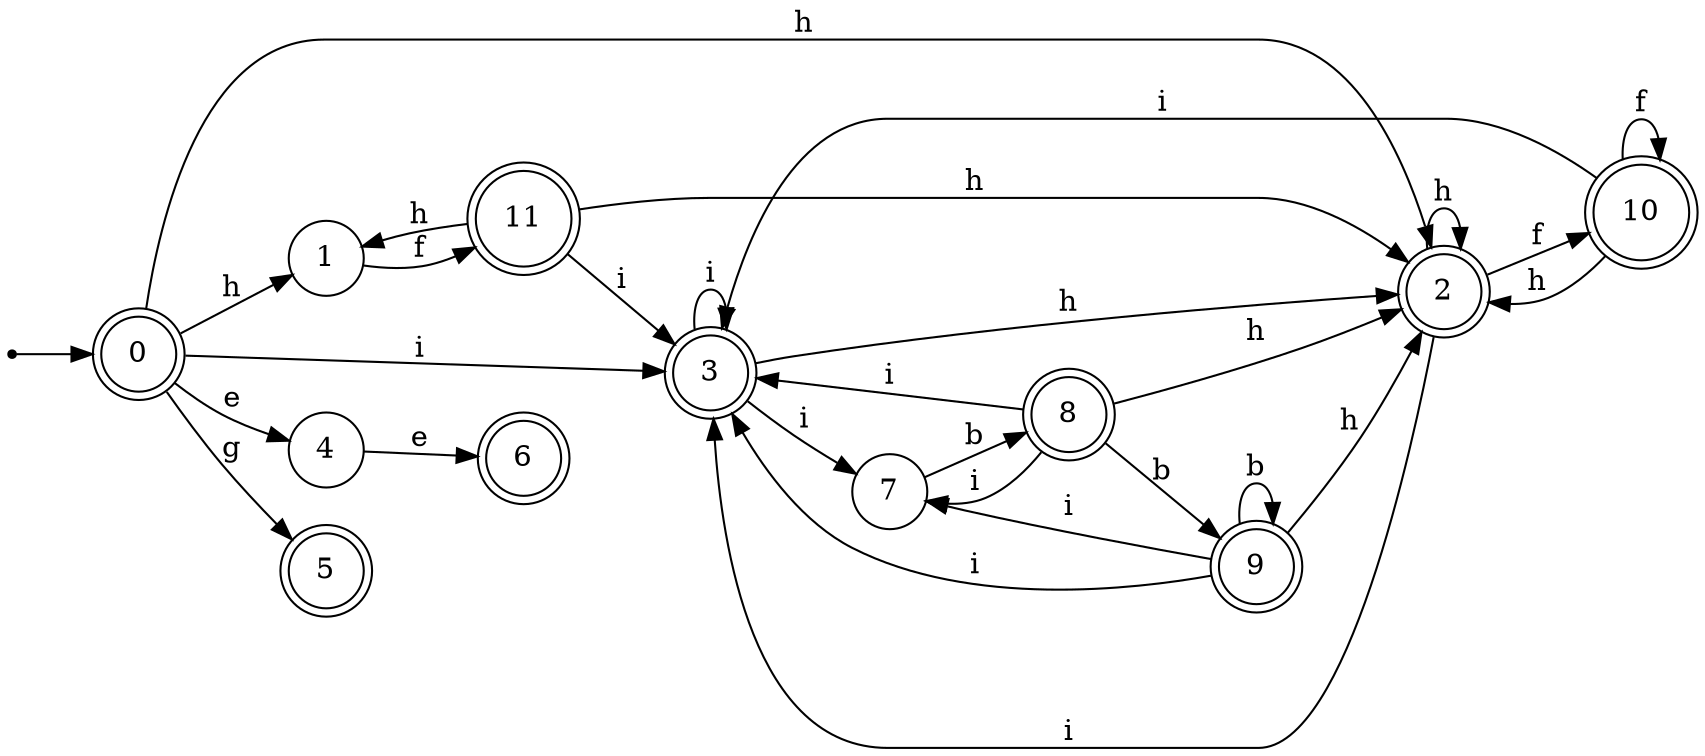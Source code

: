 digraph finite_state_machine {
rankdir=LR;
size="20,20";
node [shape = point]; "dummy0"
node [shape = doublecircle]; "0";"dummy0" -> "0";
node [shape = circle]; "1";
node [shape = doublecircle]; "2";node [shape = doublecircle]; "3";node [shape = circle]; "4";
node [shape = doublecircle]; "5";node [shape = doublecircle]; "6";node [shape = circle]; "7";
node [shape = doublecircle]; "8";node [shape = doublecircle]; "9";node [shape = doublecircle]; "10";node [shape = doublecircle]; "11";"0" -> "1" [label = "h"];
 "0" -> "2" [label = "h"];
 "0" -> "3" [label = "i"];
 "0" -> "4" [label = "e"];
 "0" -> "5" [label = "g"];
 "4" -> "6" [label = "e"];
 "3" -> "3" [label = "i"];
 "3" -> "7" [label = "i"];
 "3" -> "2" [label = "h"];
 "7" -> "8" [label = "b"];
 "8" -> "3" [label = "i"];
 "8" -> "7" [label = "i"];
 "8" -> "9" [label = "b"];
 "8" -> "2" [label = "h"];
 "9" -> "9" [label = "b"];
 "9" -> "3" [label = "i"];
 "9" -> "7" [label = "i"];
 "9" -> "2" [label = "h"];
 "2" -> "2" [label = "h"];
 "2" -> "10" [label = "f"];
 "2" -> "3" [label = "i"];
 "10" -> "10" [label = "f"];
 "10" -> "2" [label = "h"];
 "10" -> "3" [label = "i"];
 "1" -> "11" [label = "f"];
 "11" -> "1" [label = "h"];
 "11" -> "2" [label = "h"];
 "11" -> "3" [label = "i"];
 }
